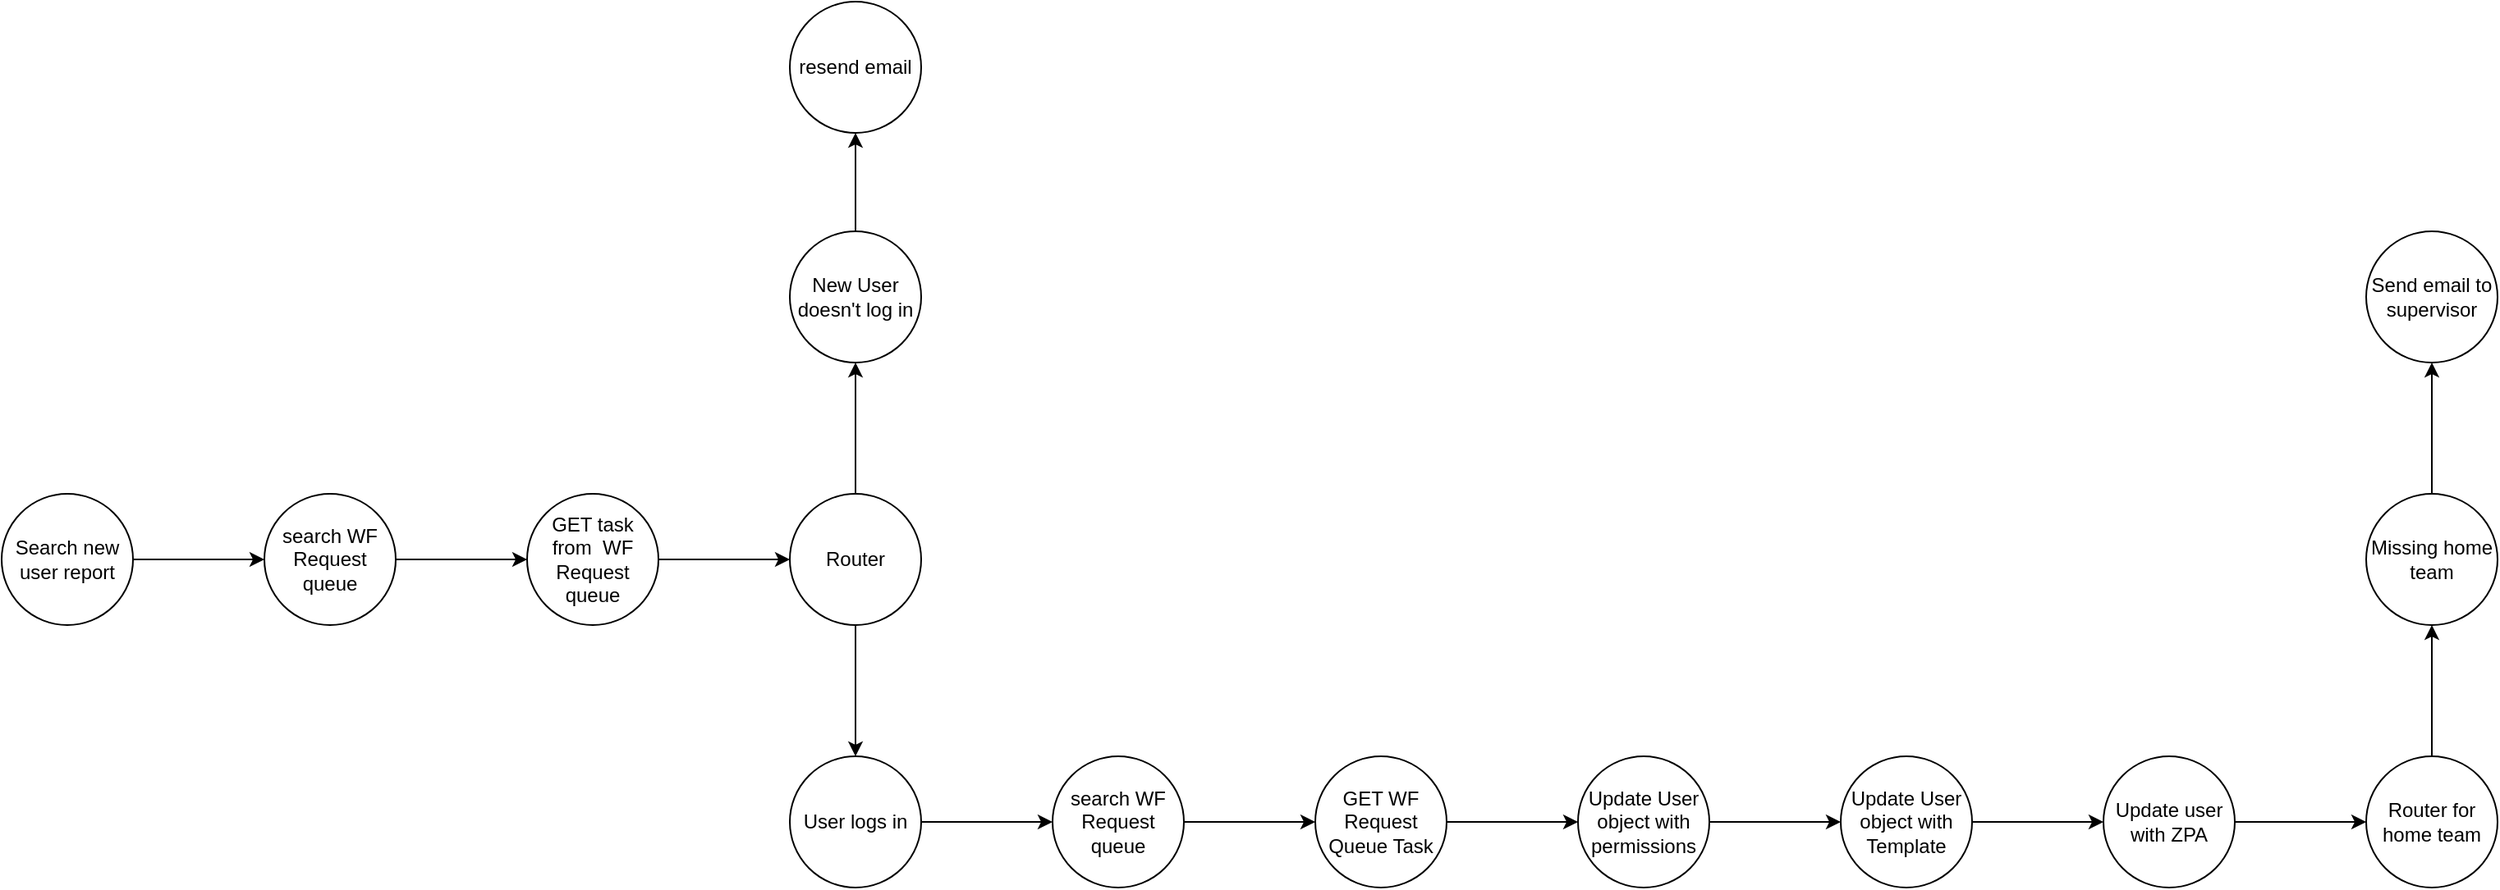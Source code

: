 <mxfile version="21.2.1" type="github">
  <diagram name="Page-1" id="vVXSdAFtz8uP6ZpRu3tx">
    <mxGraphModel dx="1434" dy="1850" grid="1" gridSize="10" guides="1" tooltips="1" connect="1" arrows="1" fold="1" page="1" pageScale="1" pageWidth="850" pageHeight="1100" math="0" shadow="0">
      <root>
        <mxCell id="0" />
        <mxCell id="1" parent="0" />
        <mxCell id="5EUE_wpnl3A7IQsI-HqW-3" value="" style="edgeStyle=orthogonalEdgeStyle;rounded=0;orthogonalLoop=1;jettySize=auto;html=1;" parent="1" source="5EUE_wpnl3A7IQsI-HqW-1" target="5EUE_wpnl3A7IQsI-HqW-2" edge="1">
          <mxGeometry relative="1" as="geometry" />
        </mxCell>
        <mxCell id="5EUE_wpnl3A7IQsI-HqW-1" value="Search new user report" style="ellipse;whiteSpace=wrap;html=1;aspect=fixed;" parent="1" vertex="1">
          <mxGeometry x="80" y="280" width="80" height="80" as="geometry" />
        </mxCell>
        <mxCell id="5EUE_wpnl3A7IQsI-HqW-5" value="" style="edgeStyle=orthogonalEdgeStyle;rounded=0;orthogonalLoop=1;jettySize=auto;html=1;" parent="1" source="5EUE_wpnl3A7IQsI-HqW-2" target="5EUE_wpnl3A7IQsI-HqW-4" edge="1">
          <mxGeometry relative="1" as="geometry" />
        </mxCell>
        <mxCell id="5EUE_wpnl3A7IQsI-HqW-2" value="search WF Request queue" style="ellipse;whiteSpace=wrap;html=1;" parent="1" vertex="1">
          <mxGeometry x="240" y="280" width="80" height="80" as="geometry" />
        </mxCell>
        <mxCell id="5EUE_wpnl3A7IQsI-HqW-7" value="" style="edgeStyle=orthogonalEdgeStyle;rounded=0;orthogonalLoop=1;jettySize=auto;html=1;" parent="1" source="5EUE_wpnl3A7IQsI-HqW-4" target="5EUE_wpnl3A7IQsI-HqW-6" edge="1">
          <mxGeometry relative="1" as="geometry" />
        </mxCell>
        <mxCell id="5EUE_wpnl3A7IQsI-HqW-4" value="GET task from&amp;nbsp; WF Request queue" style="ellipse;whiteSpace=wrap;html=1;" parent="1" vertex="1">
          <mxGeometry x="400" y="280" width="80" height="80" as="geometry" />
        </mxCell>
        <mxCell id="gxKWUP_uDM2MAdw7EW2u-2" value="" style="edgeStyle=orthogonalEdgeStyle;rounded=0;orthogonalLoop=1;jettySize=auto;html=1;" edge="1" parent="1" source="5EUE_wpnl3A7IQsI-HqW-6" target="gxKWUP_uDM2MAdw7EW2u-1">
          <mxGeometry relative="1" as="geometry" />
        </mxCell>
        <mxCell id="gxKWUP_uDM2MAdw7EW2u-6" value="" style="edgeStyle=orthogonalEdgeStyle;rounded=0;orthogonalLoop=1;jettySize=auto;html=1;" edge="1" parent="1" source="5EUE_wpnl3A7IQsI-HqW-6" target="gxKWUP_uDM2MAdw7EW2u-5">
          <mxGeometry relative="1" as="geometry" />
        </mxCell>
        <mxCell id="5EUE_wpnl3A7IQsI-HqW-6" value="Router" style="ellipse;whiteSpace=wrap;html=1;" parent="1" vertex="1">
          <mxGeometry x="560" y="280" width="80" height="80" as="geometry" />
        </mxCell>
        <mxCell id="gxKWUP_uDM2MAdw7EW2u-4" value="" style="edgeStyle=orthogonalEdgeStyle;rounded=0;orthogonalLoop=1;jettySize=auto;html=1;" edge="1" parent="1" source="gxKWUP_uDM2MAdw7EW2u-1" target="gxKWUP_uDM2MAdw7EW2u-3">
          <mxGeometry relative="1" as="geometry" />
        </mxCell>
        <mxCell id="gxKWUP_uDM2MAdw7EW2u-1" value="New User doesn&#39;t log in" style="ellipse;whiteSpace=wrap;html=1;" vertex="1" parent="1">
          <mxGeometry x="560" y="120" width="80" height="80" as="geometry" />
        </mxCell>
        <mxCell id="gxKWUP_uDM2MAdw7EW2u-3" value="resend email" style="ellipse;whiteSpace=wrap;html=1;" vertex="1" parent="1">
          <mxGeometry x="560" y="-20" width="80" height="80" as="geometry" />
        </mxCell>
        <mxCell id="gxKWUP_uDM2MAdw7EW2u-8" value="" style="edgeStyle=orthogonalEdgeStyle;rounded=0;orthogonalLoop=1;jettySize=auto;html=1;" edge="1" parent="1" source="gxKWUP_uDM2MAdw7EW2u-5" target="gxKWUP_uDM2MAdw7EW2u-7">
          <mxGeometry relative="1" as="geometry" />
        </mxCell>
        <mxCell id="gxKWUP_uDM2MAdw7EW2u-5" value="User logs in" style="ellipse;whiteSpace=wrap;html=1;" vertex="1" parent="1">
          <mxGeometry x="560" y="440" width="80" height="80" as="geometry" />
        </mxCell>
        <mxCell id="gxKWUP_uDM2MAdw7EW2u-10" value="" style="edgeStyle=orthogonalEdgeStyle;rounded=0;orthogonalLoop=1;jettySize=auto;html=1;" edge="1" parent="1" source="gxKWUP_uDM2MAdw7EW2u-7" target="gxKWUP_uDM2MAdw7EW2u-9">
          <mxGeometry relative="1" as="geometry" />
        </mxCell>
        <mxCell id="gxKWUP_uDM2MAdw7EW2u-7" value="search WF Request queue" style="ellipse;whiteSpace=wrap;html=1;" vertex="1" parent="1">
          <mxGeometry x="720" y="440" width="80" height="80" as="geometry" />
        </mxCell>
        <mxCell id="gxKWUP_uDM2MAdw7EW2u-12" value="" style="edgeStyle=orthogonalEdgeStyle;rounded=0;orthogonalLoop=1;jettySize=auto;html=1;" edge="1" parent="1" source="gxKWUP_uDM2MAdw7EW2u-9" target="gxKWUP_uDM2MAdw7EW2u-11">
          <mxGeometry relative="1" as="geometry" />
        </mxCell>
        <mxCell id="gxKWUP_uDM2MAdw7EW2u-9" value="GET WF Request Queue Task" style="ellipse;whiteSpace=wrap;html=1;" vertex="1" parent="1">
          <mxGeometry x="880" y="440" width="80" height="80" as="geometry" />
        </mxCell>
        <mxCell id="gxKWUP_uDM2MAdw7EW2u-14" value="" style="edgeStyle=orthogonalEdgeStyle;rounded=0;orthogonalLoop=1;jettySize=auto;html=1;" edge="1" parent="1" source="gxKWUP_uDM2MAdw7EW2u-11" target="gxKWUP_uDM2MAdw7EW2u-13">
          <mxGeometry relative="1" as="geometry" />
        </mxCell>
        <mxCell id="gxKWUP_uDM2MAdw7EW2u-11" value="Update User object with permissions" style="ellipse;whiteSpace=wrap;html=1;" vertex="1" parent="1">
          <mxGeometry x="1040" y="440" width="80" height="80" as="geometry" />
        </mxCell>
        <mxCell id="gxKWUP_uDM2MAdw7EW2u-16" value="" style="edgeStyle=orthogonalEdgeStyle;rounded=0;orthogonalLoop=1;jettySize=auto;html=1;" edge="1" parent="1" source="gxKWUP_uDM2MAdw7EW2u-13" target="gxKWUP_uDM2MAdw7EW2u-15">
          <mxGeometry relative="1" as="geometry" />
        </mxCell>
        <mxCell id="gxKWUP_uDM2MAdw7EW2u-13" value="Update User object with Template" style="ellipse;whiteSpace=wrap;html=1;" vertex="1" parent="1">
          <mxGeometry x="1200" y="440" width="80" height="80" as="geometry" />
        </mxCell>
        <mxCell id="gxKWUP_uDM2MAdw7EW2u-18" value="" style="edgeStyle=orthogonalEdgeStyle;rounded=0;orthogonalLoop=1;jettySize=auto;html=1;" edge="1" parent="1" source="gxKWUP_uDM2MAdw7EW2u-15" target="gxKWUP_uDM2MAdw7EW2u-17">
          <mxGeometry relative="1" as="geometry" />
        </mxCell>
        <mxCell id="gxKWUP_uDM2MAdw7EW2u-15" value="Update user with ZPA" style="ellipse;whiteSpace=wrap;html=1;" vertex="1" parent="1">
          <mxGeometry x="1360" y="440" width="80" height="80" as="geometry" />
        </mxCell>
        <mxCell id="gxKWUP_uDM2MAdw7EW2u-20" value="" style="edgeStyle=orthogonalEdgeStyle;rounded=0;orthogonalLoop=1;jettySize=auto;html=1;" edge="1" parent="1" source="gxKWUP_uDM2MAdw7EW2u-17" target="gxKWUP_uDM2MAdw7EW2u-19">
          <mxGeometry relative="1" as="geometry" />
        </mxCell>
        <mxCell id="gxKWUP_uDM2MAdw7EW2u-17" value="Router for home team" style="ellipse;whiteSpace=wrap;html=1;" vertex="1" parent="1">
          <mxGeometry x="1520" y="440" width="80" height="80" as="geometry" />
        </mxCell>
        <mxCell id="gxKWUP_uDM2MAdw7EW2u-22" value="" style="edgeStyle=orthogonalEdgeStyle;rounded=0;orthogonalLoop=1;jettySize=auto;html=1;" edge="1" parent="1" source="gxKWUP_uDM2MAdw7EW2u-19" target="gxKWUP_uDM2MAdw7EW2u-21">
          <mxGeometry relative="1" as="geometry" />
        </mxCell>
        <mxCell id="gxKWUP_uDM2MAdw7EW2u-19" value="Missing home team" style="ellipse;whiteSpace=wrap;html=1;" vertex="1" parent="1">
          <mxGeometry x="1520" y="280" width="80" height="80" as="geometry" />
        </mxCell>
        <mxCell id="gxKWUP_uDM2MAdw7EW2u-21" value="Send email to supervisor" style="ellipse;whiteSpace=wrap;html=1;" vertex="1" parent="1">
          <mxGeometry x="1520" y="120" width="80" height="80" as="geometry" />
        </mxCell>
      </root>
    </mxGraphModel>
  </diagram>
</mxfile>

